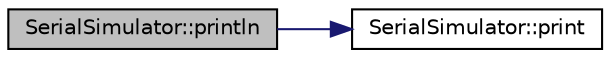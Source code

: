 digraph "SerialSimulator::println"
{
 // LATEX_PDF_SIZE
  edge [fontname="Helvetica",fontsize="10",labelfontname="Helvetica",labelfontsize="10"];
  node [fontname="Helvetica",fontsize="10",shape=record];
  rankdir="LR";
  Node1 [label="SerialSimulator::println",height=0.2,width=0.4,color="black", fillcolor="grey75", style="filled", fontcolor="black",tooltip=" "];
  Node1 -> Node2 [color="midnightblue",fontsize="10",style="solid",fontname="Helvetica"];
  Node2 [label="SerialSimulator::print",height=0.2,width=0.4,color="black", fillcolor="white", style="filled",URL="$class_serial_simulator.html#a234ffff97bfc7399b1d8edb3e4240380",tooltip=" "];
}

